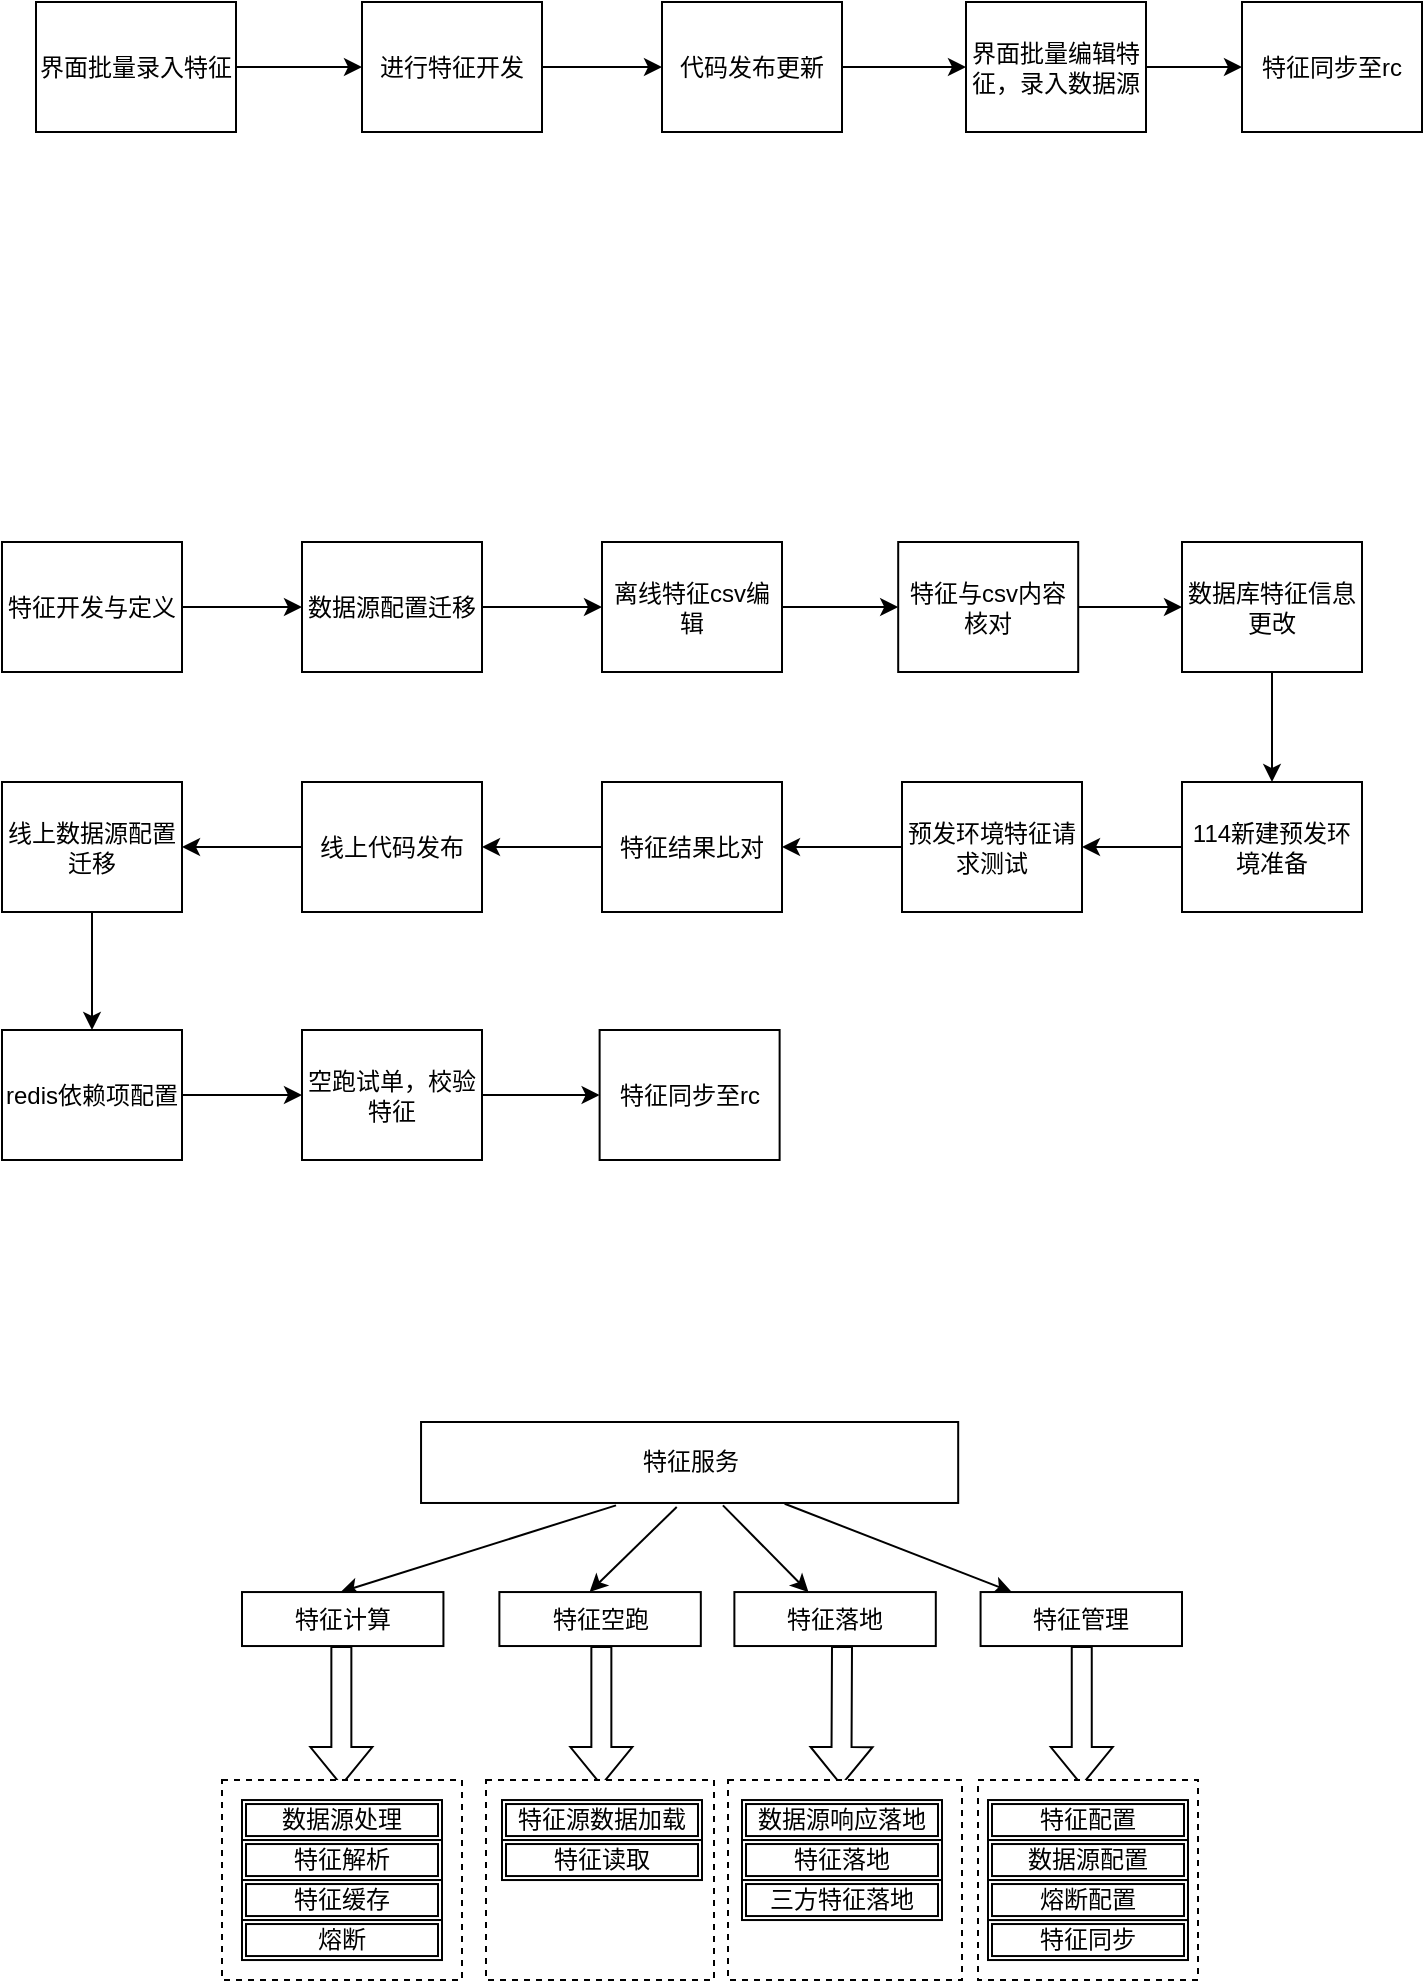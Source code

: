 <mxfile version="21.1.5" type="github">
  <diagram id="prtHgNgQTEPvFCAcTncT" name="Page-1">
    <mxGraphModel dx="782" dy="828" grid="1" gridSize="10" guides="1" tooltips="1" connect="1" arrows="1" fold="1" page="1" pageScale="1" pageWidth="827" pageHeight="1169" math="0" shadow="0">
      <root>
        <mxCell id="0" />
        <mxCell id="1" parent="0" />
        <mxCell id="gVVerqDkxgE1YXrgiJ0I-62" value="" style="shape=flexArrow;endArrow=classic;html=1;rounded=0;fontFamily=Helvetica;fontSize=12;fontColor=default;" parent="1" edge="1">
          <mxGeometry width="50" height="50" relative="1" as="geometry">
            <mxPoint x="219.68" y="1072.02" as="sourcePoint" />
            <mxPoint x="219.68" y="1142.02" as="targetPoint" />
          </mxGeometry>
        </mxCell>
        <mxCell id="gVVerqDkxgE1YXrgiJ0I-63" value="" style="shape=flexArrow;endArrow=classic;html=1;rounded=0;fontFamily=Helvetica;fontSize=12;fontColor=default;" parent="1" edge="1">
          <mxGeometry width="50" height="50" relative="1" as="geometry">
            <mxPoint x="349.68" y="1072.02" as="sourcePoint" />
            <mxPoint x="349.68" y="1142.02" as="targetPoint" />
          </mxGeometry>
        </mxCell>
        <mxCell id="gVVerqDkxgE1YXrgiJ0I-64" value="" style="shape=flexArrow;endArrow=classic;html=1;rounded=0;fontFamily=Helvetica;fontSize=12;fontColor=default;" parent="1" edge="1">
          <mxGeometry width="50" height="50" relative="1" as="geometry">
            <mxPoint x="470" y="1072.02" as="sourcePoint" />
            <mxPoint x="469.68" y="1142.02" as="targetPoint" />
          </mxGeometry>
        </mxCell>
        <mxCell id="gVVerqDkxgE1YXrgiJ0I-65" value="" style="shape=flexArrow;endArrow=classic;html=1;rounded=0;fontFamily=Helvetica;fontSize=12;fontColor=default;" parent="1" edge="1">
          <mxGeometry width="50" height="50" relative="1" as="geometry">
            <mxPoint x="589.88" y="1072.02" as="sourcePoint" />
            <mxPoint x="589.88" y="1142.02" as="targetPoint" />
          </mxGeometry>
        </mxCell>
        <mxCell id="gVVerqDkxgE1YXrgiJ0I-66" value="" style="group" parent="1" vertex="1" connectable="0">
          <mxGeometry x="160" y="1139.02" width="120" height="100" as="geometry" />
        </mxCell>
        <mxCell id="gVVerqDkxgE1YXrgiJ0I-56" value="" style="rounded=0;whiteSpace=wrap;html=1;dashed=1;" parent="gVVerqDkxgE1YXrgiJ0I-66" vertex="1">
          <mxGeometry width="120" height="100" as="geometry" />
        </mxCell>
        <mxCell id="gVVerqDkxgE1YXrgiJ0I-40" value="数据源处理" style="shape=ext;double=1;rounded=0;whiteSpace=wrap;html=1;" parent="gVVerqDkxgE1YXrgiJ0I-66" vertex="1">
          <mxGeometry x="10" y="10" width="100" height="20" as="geometry" />
        </mxCell>
        <mxCell id="gVVerqDkxgE1YXrgiJ0I-41" value="特征解析" style="shape=ext;double=1;rounded=0;whiteSpace=wrap;html=1;" parent="gVVerqDkxgE1YXrgiJ0I-66" vertex="1">
          <mxGeometry x="10" y="30" width="100" height="20" as="geometry" />
        </mxCell>
        <mxCell id="gVVerqDkxgE1YXrgiJ0I-42" value="特征缓存" style="shape=ext;double=1;rounded=0;whiteSpace=wrap;html=1;" parent="gVVerqDkxgE1YXrgiJ0I-66" vertex="1">
          <mxGeometry x="10" y="50" width="100" height="20" as="geometry" />
        </mxCell>
        <mxCell id="gVVerqDkxgE1YXrgiJ0I-43" value="熔断" style="shape=ext;double=1;rounded=0;whiteSpace=wrap;html=1;" parent="gVVerqDkxgE1YXrgiJ0I-66" vertex="1">
          <mxGeometry x="10" y="70" width="100" height="20" as="geometry" />
        </mxCell>
        <mxCell id="gVVerqDkxgE1YXrgiJ0I-67" value="" style="group" parent="1" vertex="1" connectable="0">
          <mxGeometry x="292" y="1139.02" width="114" height="100" as="geometry" />
        </mxCell>
        <mxCell id="gVVerqDkxgE1YXrgiJ0I-72" value="" style="group" parent="gVVerqDkxgE1YXrgiJ0I-67" vertex="1" connectable="0">
          <mxGeometry width="114" height="100" as="geometry" />
        </mxCell>
        <mxCell id="gVVerqDkxgE1YXrgiJ0I-59" value="" style="rounded=0;whiteSpace=wrap;html=1;dashed=1;" parent="gVVerqDkxgE1YXrgiJ0I-72" vertex="1">
          <mxGeometry width="114" height="100" as="geometry" />
        </mxCell>
        <mxCell id="gVVerqDkxgE1YXrgiJ0I-44" value="特征源数据加载" style="shape=ext;double=1;rounded=0;whiteSpace=wrap;html=1;" parent="gVVerqDkxgE1YXrgiJ0I-72" vertex="1">
          <mxGeometry x="8" y="10" width="100" height="20" as="geometry" />
        </mxCell>
        <mxCell id="gVVerqDkxgE1YXrgiJ0I-49" value="特征读取" style="shape=ext;double=1;rounded=0;whiteSpace=wrap;html=1;" parent="gVVerqDkxgE1YXrgiJ0I-72" vertex="1">
          <mxGeometry x="8" y="30" width="100" height="20" as="geometry" />
        </mxCell>
        <mxCell id="gVVerqDkxgE1YXrgiJ0I-68" value="" style="group" parent="1" vertex="1" connectable="0">
          <mxGeometry x="413" y="1139.02" width="117" height="100" as="geometry" />
        </mxCell>
        <mxCell id="gVVerqDkxgE1YXrgiJ0I-71" value="" style="group" parent="gVVerqDkxgE1YXrgiJ0I-68" vertex="1" connectable="0">
          <mxGeometry width="117" height="100" as="geometry" />
        </mxCell>
        <mxCell id="gVVerqDkxgE1YXrgiJ0I-60" value="" style="rounded=0;whiteSpace=wrap;html=1;dashed=1;" parent="gVVerqDkxgE1YXrgiJ0I-71" vertex="1">
          <mxGeometry width="117" height="100" as="geometry" />
        </mxCell>
        <mxCell id="gVVerqDkxgE1YXrgiJ0I-50" value="数据源响应落地" style="shape=ext;double=1;rounded=0;whiteSpace=wrap;html=1;" parent="gVVerqDkxgE1YXrgiJ0I-71" vertex="1">
          <mxGeometry x="7" y="10" width="100" height="20" as="geometry" />
        </mxCell>
        <mxCell id="gVVerqDkxgE1YXrgiJ0I-51" value="特征落地" style="shape=ext;double=1;rounded=0;whiteSpace=wrap;html=1;" parent="gVVerqDkxgE1YXrgiJ0I-71" vertex="1">
          <mxGeometry x="7" y="30" width="100" height="20" as="geometry" />
        </mxCell>
        <mxCell id="gVVerqDkxgE1YXrgiJ0I-52" value="三方特征落地" style="shape=ext;double=1;rounded=0;whiteSpace=wrap;html=1;" parent="gVVerqDkxgE1YXrgiJ0I-71" vertex="1">
          <mxGeometry x="7" y="50" width="100" height="20" as="geometry" />
        </mxCell>
        <mxCell id="gVVerqDkxgE1YXrgiJ0I-70" value="" style="group" parent="1" vertex="1" connectable="0">
          <mxGeometry x="538" y="1139.02" width="110" height="100" as="geometry" />
        </mxCell>
        <mxCell id="gVVerqDkxgE1YXrgiJ0I-61" value="" style="rounded=0;whiteSpace=wrap;html=1;dashed=1;" parent="gVVerqDkxgE1YXrgiJ0I-70" vertex="1">
          <mxGeometry width="110" height="100" as="geometry" />
        </mxCell>
        <mxCell id="gVVerqDkxgE1YXrgiJ0I-45" value="特征配置" style="shape=ext;double=1;rounded=0;whiteSpace=wrap;html=1;" parent="gVVerqDkxgE1YXrgiJ0I-70" vertex="1">
          <mxGeometry x="5" y="10" width="100" height="20" as="geometry" />
        </mxCell>
        <mxCell id="gVVerqDkxgE1YXrgiJ0I-46" value="数据源配置" style="shape=ext;double=1;rounded=0;whiteSpace=wrap;html=1;" parent="gVVerqDkxgE1YXrgiJ0I-70" vertex="1">
          <mxGeometry x="5" y="30" width="100" height="20" as="geometry" />
        </mxCell>
        <mxCell id="gVVerqDkxgE1YXrgiJ0I-47" value="特征同步" style="shape=ext;double=1;rounded=0;whiteSpace=wrap;html=1;" parent="gVVerqDkxgE1YXrgiJ0I-70" vertex="1">
          <mxGeometry x="5" y="70" width="100" height="20" as="geometry" />
        </mxCell>
        <mxCell id="gVVerqDkxgE1YXrgiJ0I-48" value="熔断配置" style="shape=ext;double=1;rounded=0;whiteSpace=wrap;html=1;" parent="gVVerqDkxgE1YXrgiJ0I-70" vertex="1">
          <mxGeometry x="5" y="50" width="100" height="20" as="geometry" />
        </mxCell>
        <mxCell id="gVVerqDkxgE1YXrgiJ0I-6" value="特征服务" style="rounded=0;whiteSpace=wrap;html=1;" parent="1" vertex="1">
          <mxGeometry x="259.524" y="959.999" width="268.571" height="40.49" as="geometry" />
        </mxCell>
        <mxCell id="gVVerqDkxgE1YXrgiJ0I-7" value="" style="endArrow=classic;html=1;rounded=0;entryX=0.5;entryY=0;entryDx=0;entryDy=0;exitX=0.363;exitY=1.029;exitDx=0;exitDy=0;exitPerimeter=0;" parent="1" source="gVVerqDkxgE1YXrgiJ0I-6" edge="1">
          <mxGeometry width="50" height="50" relative="1" as="geometry">
            <mxPoint x="291.976" y="1000.489" as="sourcePoint" />
            <mxPoint x="219.238" y="1045.027" as="targetPoint" />
          </mxGeometry>
        </mxCell>
        <mxCell id="gVVerqDkxgE1YXrgiJ0I-8" value="" style="endArrow=classic;html=1;rounded=0;exitX=0.476;exitY=1.049;exitDx=0;exitDy=0;entryX=0.448;entryY=-0.003;entryDx=0;entryDy=0;entryPerimeter=0;exitPerimeter=0;" parent="1" source="gVVerqDkxgE1YXrgiJ0I-6" target="gVVerqDkxgE1YXrgiJ0I-11" edge="1">
          <mxGeometry width="50" height="50" relative="1" as="geometry">
            <mxPoint x="343.128" y="973.496" as="sourcePoint" />
            <mxPoint x="343.128" y="1054.475" as="targetPoint" />
          </mxGeometry>
        </mxCell>
        <mxCell id="gVVerqDkxgE1YXrgiJ0I-9" value="" style="endArrow=classic;html=1;rounded=0;exitX=0.562;exitY=1.029;exitDx=0;exitDy=0;exitPerimeter=0;" parent="1" source="gVVerqDkxgE1YXrgiJ0I-6" target="gVVerqDkxgE1YXrgiJ0I-12" edge="1">
          <mxGeometry width="50" height="50" relative="1" as="geometry">
            <mxPoint x="405" y="1000.489" as="sourcePoint" />
            <mxPoint x="449.762" y="1081.468" as="targetPoint" />
          </mxGeometry>
        </mxCell>
        <mxCell id="gVVerqDkxgE1YXrgiJ0I-10" value="特征计算" style="rounded=0;whiteSpace=wrap;html=1;" parent="1" vertex="1">
          <mxGeometry x="170" y="1045.027" width="100.714" height="26.993" as="geometry" />
        </mxCell>
        <mxCell id="gVVerqDkxgE1YXrgiJ0I-11" value="特征空跑" style="rounded=0;whiteSpace=wrap;html=1;" parent="1" vertex="1">
          <mxGeometry x="298.69" y="1045.027" width="100.714" height="26.993" as="geometry" />
        </mxCell>
        <mxCell id="gVVerqDkxgE1YXrgiJ0I-12" value="特征落地" style="rounded=0;whiteSpace=wrap;html=1;" parent="1" vertex="1">
          <mxGeometry x="416.19" y="1045.027" width="100.714" height="26.993" as="geometry" />
        </mxCell>
        <mxCell id="gVVerqDkxgE1YXrgiJ0I-19" value="" style="endArrow=classic;html=1;rounded=0;exitX=0.677;exitY=1.01;exitDx=0;exitDy=0;exitPerimeter=0;" parent="1" source="gVVerqDkxgE1YXrgiJ0I-6" target="gVVerqDkxgE1YXrgiJ0I-20" edge="1">
          <mxGeometry width="50" height="50" relative="1" as="geometry">
            <mxPoint x="516.905" y="1000.489" as="sourcePoint" />
            <mxPoint x="561.667" y="1081.468" as="targetPoint" />
          </mxGeometry>
        </mxCell>
        <mxCell id="gVVerqDkxgE1YXrgiJ0I-20" value="特征管理" style="rounded=0;whiteSpace=wrap;html=1;" parent="1" vertex="1">
          <mxGeometry x="539.286" y="1045.027" width="100.714" height="26.993" as="geometry" />
        </mxCell>
        <mxCell id="hQXls3j6ETUh1LhzFWIh-14" value="" style="edgeStyle=orthogonalEdgeStyle;rounded=0;orthogonalLoop=1;jettySize=auto;html=1;" parent="1" source="hQXls3j6ETUh1LhzFWIh-1" target="hQXls3j6ETUh1LhzFWIh-2" edge="1">
          <mxGeometry relative="1" as="geometry" />
        </mxCell>
        <mxCell id="hQXls3j6ETUh1LhzFWIh-1" value="特征开发与定义" style="rounded=0;whiteSpace=wrap;html=1;fontFamily=Helvetica;fontSize=12;fontColor=#000000;align=center;" parent="1" vertex="1">
          <mxGeometry x="50" y="520" width="90" height="65" as="geometry" />
        </mxCell>
        <mxCell id="hQXls3j6ETUh1LhzFWIh-15" value="" style="edgeStyle=orthogonalEdgeStyle;rounded=0;orthogonalLoop=1;jettySize=auto;html=1;" parent="1" source="hQXls3j6ETUh1LhzFWIh-2" target="hQXls3j6ETUh1LhzFWIh-3" edge="1">
          <mxGeometry relative="1" as="geometry" />
        </mxCell>
        <mxCell id="hQXls3j6ETUh1LhzFWIh-2" value="数据源配置迁移" style="rounded=0;whiteSpace=wrap;html=1;fontFamily=Helvetica;fontSize=12;fontColor=#000000;align=center;" parent="1" vertex="1">
          <mxGeometry x="200" y="520" width="90" height="65" as="geometry" />
        </mxCell>
        <mxCell id="hQXls3j6ETUh1LhzFWIh-16" value="" style="edgeStyle=orthogonalEdgeStyle;rounded=0;orthogonalLoop=1;jettySize=auto;html=1;" parent="1" source="hQXls3j6ETUh1LhzFWIh-3" target="hQXls3j6ETUh1LhzFWIh-4" edge="1">
          <mxGeometry relative="1" as="geometry" />
        </mxCell>
        <mxCell id="hQXls3j6ETUh1LhzFWIh-3" value="离线特征csv编辑" style="rounded=0;whiteSpace=wrap;html=1;fontFamily=Helvetica;fontSize=12;fontColor=#000000;align=center;" parent="1" vertex="1">
          <mxGeometry x="350" y="520" width="90" height="65" as="geometry" />
        </mxCell>
        <mxCell id="hQXls3j6ETUh1LhzFWIh-17" value="" style="edgeStyle=orthogonalEdgeStyle;rounded=0;orthogonalLoop=1;jettySize=auto;html=1;" parent="1" source="hQXls3j6ETUh1LhzFWIh-4" target="hQXls3j6ETUh1LhzFWIh-5" edge="1">
          <mxGeometry relative="1" as="geometry" />
        </mxCell>
        <mxCell id="hQXls3j6ETUh1LhzFWIh-4" value="特征与csv内容核对" style="rounded=0;whiteSpace=wrap;html=1;fontFamily=Helvetica;fontSize=12;fontColor=#000000;align=center;" parent="1" vertex="1">
          <mxGeometry x="498.1" y="520" width="90" height="65" as="geometry" />
        </mxCell>
        <mxCell id="hQXls3j6ETUh1LhzFWIh-18" value="" style="edgeStyle=orthogonalEdgeStyle;rounded=0;orthogonalLoop=1;jettySize=auto;html=1;" parent="1" source="hQXls3j6ETUh1LhzFWIh-5" target="hQXls3j6ETUh1LhzFWIh-6" edge="1">
          <mxGeometry relative="1" as="geometry" />
        </mxCell>
        <mxCell id="hQXls3j6ETUh1LhzFWIh-5" value="数据库特征信息更改" style="rounded=0;whiteSpace=wrap;html=1;fontFamily=Helvetica;fontSize=12;fontColor=#000000;align=center;" parent="1" vertex="1">
          <mxGeometry x="640" y="520" width="90" height="65" as="geometry" />
        </mxCell>
        <mxCell id="hQXls3j6ETUh1LhzFWIh-19" value="" style="edgeStyle=orthogonalEdgeStyle;rounded=0;orthogonalLoop=1;jettySize=auto;html=1;" parent="1" source="hQXls3j6ETUh1LhzFWIh-6" target="hQXls3j6ETUh1LhzFWIh-7" edge="1">
          <mxGeometry relative="1" as="geometry" />
        </mxCell>
        <mxCell id="hQXls3j6ETUh1LhzFWIh-6" value="114新建预发环境准备" style="rounded=0;whiteSpace=wrap;html=1;fontFamily=Helvetica;fontSize=12;fontColor=#000000;align=center;" parent="1" vertex="1">
          <mxGeometry x="640" y="640" width="90" height="65" as="geometry" />
        </mxCell>
        <mxCell id="hQXls3j6ETUh1LhzFWIh-20" value="" style="edgeStyle=orthogonalEdgeStyle;rounded=0;orthogonalLoop=1;jettySize=auto;html=1;" parent="1" source="hQXls3j6ETUh1LhzFWIh-7" target="hQXls3j6ETUh1LhzFWIh-8" edge="1">
          <mxGeometry relative="1" as="geometry" />
        </mxCell>
        <mxCell id="hQXls3j6ETUh1LhzFWIh-7" value="预发环境特征请求测试" style="rounded=0;whiteSpace=wrap;html=1;fontFamily=Helvetica;fontSize=12;fontColor=#000000;align=center;" parent="1" vertex="1">
          <mxGeometry x="500" y="640" width="90" height="65" as="geometry" />
        </mxCell>
        <mxCell id="hQXls3j6ETUh1LhzFWIh-21" value="" style="edgeStyle=orthogonalEdgeStyle;rounded=0;orthogonalLoop=1;jettySize=auto;html=1;" parent="1" source="hQXls3j6ETUh1LhzFWIh-8" target="hQXls3j6ETUh1LhzFWIh-9" edge="1">
          <mxGeometry relative="1" as="geometry" />
        </mxCell>
        <mxCell id="hQXls3j6ETUh1LhzFWIh-8" value="特征结果比对" style="rounded=0;whiteSpace=wrap;html=1;fontFamily=Helvetica;fontSize=12;fontColor=#000000;align=center;" parent="1" vertex="1">
          <mxGeometry x="350" y="640" width="90" height="65" as="geometry" />
        </mxCell>
        <mxCell id="hQXls3j6ETUh1LhzFWIh-22" value="" style="edgeStyle=orthogonalEdgeStyle;rounded=0;orthogonalLoop=1;jettySize=auto;html=1;" parent="1" source="hQXls3j6ETUh1LhzFWIh-9" target="hQXls3j6ETUh1LhzFWIh-10" edge="1">
          <mxGeometry relative="1" as="geometry" />
        </mxCell>
        <mxCell id="hQXls3j6ETUh1LhzFWIh-9" value="线上代码发布" style="rounded=0;whiteSpace=wrap;html=1;fontFamily=Helvetica;fontSize=12;fontColor=#000000;align=center;" parent="1" vertex="1">
          <mxGeometry x="200" y="640" width="90" height="65" as="geometry" />
        </mxCell>
        <mxCell id="hQXls3j6ETUh1LhzFWIh-23" value="" style="edgeStyle=orthogonalEdgeStyle;rounded=0;orthogonalLoop=1;jettySize=auto;html=1;" parent="1" source="hQXls3j6ETUh1LhzFWIh-10" target="hQXls3j6ETUh1LhzFWIh-11" edge="1">
          <mxGeometry relative="1" as="geometry" />
        </mxCell>
        <mxCell id="hQXls3j6ETUh1LhzFWIh-10" value="线上数据源配置迁移" style="rounded=0;whiteSpace=wrap;html=1;fontFamily=Helvetica;fontSize=12;fontColor=#000000;align=center;" parent="1" vertex="1">
          <mxGeometry x="50" y="640" width="90" height="65" as="geometry" />
        </mxCell>
        <mxCell id="hQXls3j6ETUh1LhzFWIh-24" value="" style="edgeStyle=orthogonalEdgeStyle;rounded=0;orthogonalLoop=1;jettySize=auto;html=1;" parent="1" source="hQXls3j6ETUh1LhzFWIh-11" target="hQXls3j6ETUh1LhzFWIh-12" edge="1">
          <mxGeometry relative="1" as="geometry" />
        </mxCell>
        <mxCell id="hQXls3j6ETUh1LhzFWIh-11" value="redis依赖项配置" style="rounded=0;whiteSpace=wrap;html=1;fontFamily=Helvetica;fontSize=12;fontColor=#000000;align=center;" parent="1" vertex="1">
          <mxGeometry x="50" y="764" width="90" height="65" as="geometry" />
        </mxCell>
        <mxCell id="hQXls3j6ETUh1LhzFWIh-25" value="" style="edgeStyle=orthogonalEdgeStyle;rounded=0;orthogonalLoop=1;jettySize=auto;html=1;" parent="1" source="hQXls3j6ETUh1LhzFWIh-12" target="hQXls3j6ETUh1LhzFWIh-13" edge="1">
          <mxGeometry relative="1" as="geometry" />
        </mxCell>
        <mxCell id="hQXls3j6ETUh1LhzFWIh-12" value="空跑试单，校验特征" style="rounded=0;whiteSpace=wrap;html=1;fontFamily=Helvetica;fontSize=12;fontColor=#000000;align=center;" parent="1" vertex="1">
          <mxGeometry x="200" y="764" width="90" height="65" as="geometry" />
        </mxCell>
        <mxCell id="hQXls3j6ETUh1LhzFWIh-13" value="特征同步至rc" style="rounded=0;whiteSpace=wrap;html=1;fontFamily=Helvetica;fontSize=12;fontColor=#000000;align=center;" parent="1" vertex="1">
          <mxGeometry x="348.81" y="764" width="90" height="65" as="geometry" />
        </mxCell>
        <mxCell id="8usNqhSkH554IYWKN21J-8" value="" style="edgeStyle=orthogonalEdgeStyle;rounded=0;orthogonalLoop=1;jettySize=auto;html=1;" edge="1" parent="1" source="8usNqhSkH554IYWKN21J-2" target="8usNqhSkH554IYWKN21J-3">
          <mxGeometry relative="1" as="geometry" />
        </mxCell>
        <mxCell id="8usNqhSkH554IYWKN21J-2" value="界面批量录入特征" style="rounded=0;whiteSpace=wrap;html=1;fontFamily=Helvetica;fontSize=12;fontColor=#000000;align=center;" vertex="1" parent="1">
          <mxGeometry x="67" y="250" width="100" height="65" as="geometry" />
        </mxCell>
        <mxCell id="8usNqhSkH554IYWKN21J-9" value="" style="edgeStyle=orthogonalEdgeStyle;rounded=0;orthogonalLoop=1;jettySize=auto;html=1;" edge="1" parent="1" source="8usNqhSkH554IYWKN21J-3" target="8usNqhSkH554IYWKN21J-4">
          <mxGeometry relative="1" as="geometry" />
        </mxCell>
        <mxCell id="8usNqhSkH554IYWKN21J-3" value="进行特征开发" style="rounded=0;whiteSpace=wrap;html=1;fontFamily=Helvetica;fontSize=12;fontColor=#000000;align=center;" vertex="1" parent="1">
          <mxGeometry x="230" y="250" width="90" height="65" as="geometry" />
        </mxCell>
        <mxCell id="8usNqhSkH554IYWKN21J-10" value="" style="edgeStyle=orthogonalEdgeStyle;rounded=0;orthogonalLoop=1;jettySize=auto;html=1;" edge="1" parent="1" source="8usNqhSkH554IYWKN21J-4" target="8usNqhSkH554IYWKN21J-6">
          <mxGeometry relative="1" as="geometry" />
        </mxCell>
        <mxCell id="8usNqhSkH554IYWKN21J-4" value="代码发布更新" style="rounded=0;whiteSpace=wrap;html=1;fontFamily=Helvetica;fontSize=12;fontColor=#000000;align=center;" vertex="1" parent="1">
          <mxGeometry x="380" y="250" width="90" height="65" as="geometry" />
        </mxCell>
        <mxCell id="8usNqhSkH554IYWKN21J-11" value="" style="edgeStyle=orthogonalEdgeStyle;rounded=0;orthogonalLoop=1;jettySize=auto;html=1;" edge="1" parent="1" source="8usNqhSkH554IYWKN21J-6" target="8usNqhSkH554IYWKN21J-7">
          <mxGeometry relative="1" as="geometry" />
        </mxCell>
        <mxCell id="8usNqhSkH554IYWKN21J-6" value="界面批量编辑特征，录入数据源" style="rounded=0;whiteSpace=wrap;html=1;fontFamily=Helvetica;fontSize=12;fontColor=#000000;align=center;" vertex="1" parent="1">
          <mxGeometry x="532" y="250" width="90" height="65" as="geometry" />
        </mxCell>
        <mxCell id="8usNqhSkH554IYWKN21J-7" value="特征同步至rc" style="rounded=0;whiteSpace=wrap;html=1;fontFamily=Helvetica;fontSize=12;fontColor=#000000;align=center;" vertex="1" parent="1">
          <mxGeometry x="670" y="250" width="90" height="65" as="geometry" />
        </mxCell>
      </root>
    </mxGraphModel>
  </diagram>
</mxfile>
